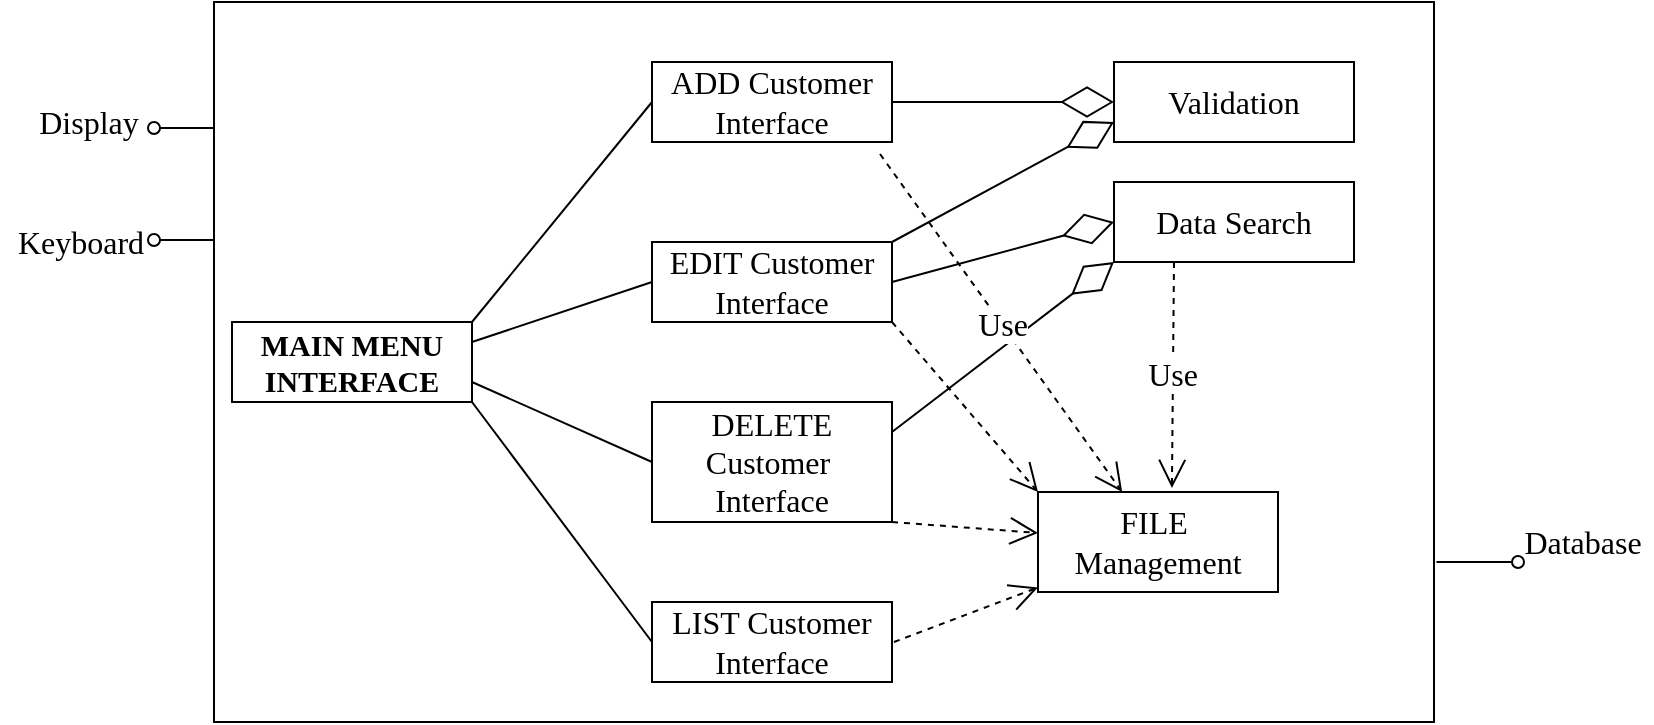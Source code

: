 <mxfile version="13.7.9" type="github">
  <diagram id="k_rvptiCXdyw7t8qA_9R" name="Page-1">
    <mxGraphModel dx="1422" dy="745" grid="1" gridSize="10" guides="1" tooltips="1" connect="1" arrows="1" fold="1" page="1" pageScale="1" pageWidth="827" pageHeight="1169" math="0" shadow="0">
      <root>
        <mxCell id="0" />
        <mxCell id="1" parent="0" />
        <mxCell id="e9bSdHwQU14s3PVtKzrs-24" value="" style="rounded=0;whiteSpace=wrap;html=1;fontFamily=Times New Roman;fontSize=16;" vertex="1" parent="1">
          <mxGeometry x="108" y="160" width="610" height="360" as="geometry" />
        </mxCell>
        <mxCell id="e9bSdHwQU14s3PVtKzrs-1" value="&lt;font style=&quot;font-size: 15px&quot;&gt;MAIN MENU INTERFACE&lt;/font&gt;" style="rounded=0;whiteSpace=wrap;html=1;fontFamily=Times New Roman;fontStyle=1" vertex="1" parent="1">
          <mxGeometry x="117" y="320" width="120" height="40" as="geometry" />
        </mxCell>
        <mxCell id="e9bSdHwQU14s3PVtKzrs-2" value="ADD Customer&lt;br&gt;Interface" style="rounded=0;whiteSpace=wrap;html=1;fontFamily=Times New Roman;fontSize=16;" vertex="1" parent="1">
          <mxGeometry x="327" y="190" width="120" height="40" as="geometry" />
        </mxCell>
        <mxCell id="e9bSdHwQU14s3PVtKzrs-3" value="&lt;font style=&quot;font-size: 16px&quot;&gt;EDIT Customer&lt;br&gt;Interface&lt;/font&gt;" style="rounded=0;whiteSpace=wrap;html=1;fontFamily=Times New Roman;" vertex="1" parent="1">
          <mxGeometry x="327" y="280" width="120" height="40" as="geometry" />
        </mxCell>
        <mxCell id="e9bSdHwQU14s3PVtKzrs-4" value="&lt;font style=&quot;font-size: 16px&quot;&gt;LIST Customer&lt;br&gt;Interface&lt;/font&gt;" style="rounded=0;whiteSpace=wrap;html=1;fontFamily=Times New Roman;" vertex="1" parent="1">
          <mxGeometry x="327" y="460" width="120" height="40" as="geometry" />
        </mxCell>
        <mxCell id="e9bSdHwQU14s3PVtKzrs-5" value="&lt;font style=&quot;font-size: 16px&quot;&gt;DELETE Customer&amp;nbsp;&lt;br&gt;Interface&lt;/font&gt;" style="rounded=0;whiteSpace=wrap;html=1;fontFamily=Times New Roman;" vertex="1" parent="1">
          <mxGeometry x="327" y="360" width="120" height="60" as="geometry" />
        </mxCell>
        <mxCell id="e9bSdHwQU14s3PVtKzrs-6" value="Validation" style="rounded=0;whiteSpace=wrap;html=1;fontFamily=Times New Roman;fontSize=16;" vertex="1" parent="1">
          <mxGeometry x="558" y="190" width="120" height="40" as="geometry" />
        </mxCell>
        <mxCell id="e9bSdHwQU14s3PVtKzrs-8" value="Data Search" style="rounded=0;whiteSpace=wrap;html=1;fontFamily=Times New Roman;fontSize=16;" vertex="1" parent="1">
          <mxGeometry x="558" y="250" width="120" height="40" as="geometry" />
        </mxCell>
        <mxCell id="e9bSdHwQU14s3PVtKzrs-10" value="FILE&amp;nbsp; Management" style="rounded=0;whiteSpace=wrap;html=1;fontFamily=Times New Roman;fontSize=16;" vertex="1" parent="1">
          <mxGeometry x="520" y="405" width="120" height="50" as="geometry" />
        </mxCell>
        <mxCell id="e9bSdHwQU14s3PVtKzrs-11" value="" style="endArrow=none;html=1;fontFamily=Times New Roman;fontSize=16;entryX=0;entryY=0.5;entryDx=0;entryDy=0;exitX=1;exitY=0;exitDx=0;exitDy=0;" edge="1" parent="1" source="e9bSdHwQU14s3PVtKzrs-1" target="e9bSdHwQU14s3PVtKzrs-2">
          <mxGeometry width="50" height="50" relative="1" as="geometry">
            <mxPoint x="237" y="330" as="sourcePoint" />
            <mxPoint x="287" y="280" as="targetPoint" />
          </mxGeometry>
        </mxCell>
        <mxCell id="e9bSdHwQU14s3PVtKzrs-12" value="" style="endArrow=none;html=1;fontFamily=Times New Roman;fontSize=16;exitX=1;exitY=0.25;exitDx=0;exitDy=0;entryX=0;entryY=0.5;entryDx=0;entryDy=0;" edge="1" parent="1" source="e9bSdHwQU14s3PVtKzrs-1" target="e9bSdHwQU14s3PVtKzrs-3">
          <mxGeometry width="50" height="50" relative="1" as="geometry">
            <mxPoint x="310" y="360" as="sourcePoint" />
            <mxPoint x="288" y="310" as="targetPoint" />
          </mxGeometry>
        </mxCell>
        <mxCell id="e9bSdHwQU14s3PVtKzrs-14" value="" style="endArrow=none;html=1;fontFamily=Times New Roman;fontSize=16;entryX=1;entryY=0.75;entryDx=0;entryDy=0;exitX=0;exitY=0.5;exitDx=0;exitDy=0;" edge="1" parent="1" source="e9bSdHwQU14s3PVtKzrs-5" target="e9bSdHwQU14s3PVtKzrs-1">
          <mxGeometry width="50" height="50" relative="1" as="geometry">
            <mxPoint x="428" y="360" as="sourcePoint" />
            <mxPoint x="478" y="310" as="targetPoint" />
          </mxGeometry>
        </mxCell>
        <mxCell id="e9bSdHwQU14s3PVtKzrs-15" value="" style="endArrow=none;html=1;fontFamily=Times New Roman;fontSize=16;entryX=1;entryY=1;entryDx=0;entryDy=0;exitX=0;exitY=0.5;exitDx=0;exitDy=0;" edge="1" parent="1" source="e9bSdHwQU14s3PVtKzrs-4" target="e9bSdHwQU14s3PVtKzrs-1">
          <mxGeometry width="50" height="50" relative="1" as="geometry">
            <mxPoint x="428" y="360" as="sourcePoint" />
            <mxPoint x="478" y="310" as="targetPoint" />
          </mxGeometry>
        </mxCell>
        <mxCell id="e9bSdHwQU14s3PVtKzrs-23" value="" style="endArrow=open;endSize=12;dashed=1;html=1;fontFamily=Times New Roman;fontSize=16;exitX=0.95;exitY=1.15;exitDx=0;exitDy=0;exitPerimeter=0;" edge="1" parent="1" target="e9bSdHwQU14s3PVtKzrs-10">
          <mxGeometry width="50" height="50" relative="1" as="geometry">
            <mxPoint x="448" y="480" as="sourcePoint" />
            <mxPoint x="478" y="310" as="targetPoint" />
          </mxGeometry>
        </mxCell>
        <mxCell id="e9bSdHwQU14s3PVtKzrs-27" value="" style="endArrow=none;html=1;fontFamily=Times New Roman;fontSize=16;entryX=0;entryY=0.175;entryDx=0;entryDy=0;entryPerimeter=0;startArrow=oval;startFill=0;" edge="1" parent="1" target="e9bSdHwQU14s3PVtKzrs-24">
          <mxGeometry width="50" height="50" relative="1" as="geometry">
            <mxPoint x="78" y="223" as="sourcePoint" />
            <mxPoint x="478" y="310" as="targetPoint" />
          </mxGeometry>
        </mxCell>
        <mxCell id="e9bSdHwQU14s3PVtKzrs-29" value="" style="endArrow=none;html=1;fontFamily=Times New Roman;fontSize=16;entryX=0;entryY=0.175;entryDx=0;entryDy=0;entryPerimeter=0;startArrow=oval;startFill=0;" edge="1" parent="1">
          <mxGeometry width="50" height="50" relative="1" as="geometry">
            <mxPoint x="78" y="279" as="sourcePoint" />
            <mxPoint x="108" y="279" as="targetPoint" />
          </mxGeometry>
        </mxCell>
        <mxCell id="e9bSdHwQU14s3PVtKzrs-30" value="Display" style="text;html=1;resizable=0;autosize=1;align=center;verticalAlign=middle;points=[];fillColor=none;strokeColor=none;rounded=0;fontFamily=Times New Roman;fontSize=16;" vertex="1" parent="1">
          <mxGeometry x="10" y="210" width="70" height="20" as="geometry" />
        </mxCell>
        <mxCell id="e9bSdHwQU14s3PVtKzrs-31" value="Keyboard" style="text;html=1;resizable=0;autosize=1;align=center;verticalAlign=middle;points=[];fillColor=none;strokeColor=none;rounded=0;fontFamily=Times New Roman;fontSize=16;" vertex="1" parent="1">
          <mxGeometry x="1" y="270" width="80" height="20" as="geometry" />
        </mxCell>
        <mxCell id="e9bSdHwQU14s3PVtKzrs-34" value="" style="endArrow=none;html=1;fontFamily=Times New Roman;fontSize=16;entryX=1.002;entryY=0.414;entryDx=0;entryDy=0;entryPerimeter=0;startArrow=oval;startFill=0;" edge="1" parent="1">
          <mxGeometry width="50" height="50" relative="1" as="geometry">
            <mxPoint x="760" y="440" as="sourcePoint" />
            <mxPoint x="719.22" y="440.04" as="targetPoint" />
          </mxGeometry>
        </mxCell>
        <mxCell id="e9bSdHwQU14s3PVtKzrs-35" value="Database" style="text;html=1;resizable=0;autosize=1;align=center;verticalAlign=middle;points=[];fillColor=none;strokeColor=none;rounded=0;fontFamily=Times New Roman;fontSize=16;" vertex="1" parent="1">
          <mxGeometry x="757" y="420" width="70" height="20" as="geometry" />
        </mxCell>
        <mxCell id="e9bSdHwQU14s3PVtKzrs-37" value="" style="endArrow=open;endSize=12;dashed=1;html=1;fontFamily=Times New Roman;fontSize=16;exitX=1;exitY=1;exitDx=0;exitDy=0;entryX=0;entryY=0;entryDx=0;entryDy=0;" edge="1" parent="1" source="e9bSdHwQU14s3PVtKzrs-3" target="e9bSdHwQU14s3PVtKzrs-10">
          <mxGeometry width="50" height="50" relative="1" as="geometry">
            <mxPoint x="440" y="260" as="sourcePoint" />
            <mxPoint x="390" y="310" as="targetPoint" />
          </mxGeometry>
        </mxCell>
        <mxCell id="e9bSdHwQU14s3PVtKzrs-38" value="" style="endArrow=open;endSize=12;dashed=1;html=1;fontFamily=Times New Roman;fontSize=16;exitX=1;exitY=1;exitDx=0;exitDy=0;" edge="1" parent="1" source="e9bSdHwQU14s3PVtKzrs-5" target="e9bSdHwQU14s3PVtKzrs-10">
          <mxGeometry width="50" height="50" relative="1" as="geometry">
            <mxPoint x="440" y="260" as="sourcePoint" />
            <mxPoint x="450" y="300" as="targetPoint" />
            <Array as="points" />
          </mxGeometry>
        </mxCell>
        <mxCell id="e9bSdHwQU14s3PVtKzrs-39" value="" style="endArrow=diamondThin;endFill=0;endSize=24;html=1;fontFamily=Times New Roman;fontSize=16;entryX=0;entryY=0.5;entryDx=0;entryDy=0;exitX=1;exitY=0.5;exitDx=0;exitDy=0;" edge="1" parent="1" source="e9bSdHwQU14s3PVtKzrs-2" target="e9bSdHwQU14s3PVtKzrs-6">
          <mxGeometry width="160" relative="1" as="geometry">
            <mxPoint x="330" y="250" as="sourcePoint" />
            <mxPoint x="490" y="250" as="targetPoint" />
            <Array as="points" />
          </mxGeometry>
        </mxCell>
        <mxCell id="e9bSdHwQU14s3PVtKzrs-40" value="" style="endArrow=diamondThin;endFill=0;endSize=24;html=1;fontFamily=Times New Roman;fontSize=16;entryX=0;entryY=0.75;entryDx=0;entryDy=0;exitX=1;exitY=0;exitDx=0;exitDy=0;" edge="1" parent="1" source="e9bSdHwQU14s3PVtKzrs-3" target="e9bSdHwQU14s3PVtKzrs-6">
          <mxGeometry width="160" relative="1" as="geometry">
            <mxPoint x="330" y="250" as="sourcePoint" />
            <mxPoint x="490" y="250" as="targetPoint" />
          </mxGeometry>
        </mxCell>
        <mxCell id="e9bSdHwQU14s3PVtKzrs-41" value="" style="endArrow=diamondThin;endFill=0;endSize=24;html=1;fontFamily=Times New Roman;fontSize=16;entryX=0;entryY=0.5;entryDx=0;entryDy=0;exitX=1;exitY=0.5;exitDx=0;exitDy=0;" edge="1" parent="1" source="e9bSdHwQU14s3PVtKzrs-3" target="e9bSdHwQU14s3PVtKzrs-8">
          <mxGeometry width="160" relative="1" as="geometry">
            <mxPoint x="330" y="250" as="sourcePoint" />
            <mxPoint x="490" y="250" as="targetPoint" />
          </mxGeometry>
        </mxCell>
        <mxCell id="e9bSdHwQU14s3PVtKzrs-42" value="" style="endArrow=diamondThin;endFill=0;endSize=24;html=1;fontFamily=Times New Roman;fontSize=16;entryX=0;entryY=1;entryDx=0;entryDy=0;exitX=1;exitY=0.25;exitDx=0;exitDy=0;" edge="1" parent="1" source="e9bSdHwQU14s3PVtKzrs-5" target="e9bSdHwQU14s3PVtKzrs-8">
          <mxGeometry width="160" relative="1" as="geometry">
            <mxPoint x="330" y="250" as="sourcePoint" />
            <mxPoint x="490" y="250" as="targetPoint" />
          </mxGeometry>
        </mxCell>
        <mxCell id="e9bSdHwQU14s3PVtKzrs-43" value="Use" style="endArrow=open;endSize=12;dashed=1;html=1;fontFamily=Times New Roman;fontSize=16;exitX=0.25;exitY=1;exitDx=0;exitDy=0;entryX=0.558;entryY=-0.04;entryDx=0;entryDy=0;entryPerimeter=0;" edge="1" parent="1" source="e9bSdHwQU14s3PVtKzrs-8" target="e9bSdHwQU14s3PVtKzrs-10">
          <mxGeometry width="160" relative="1" as="geometry">
            <mxPoint x="330" y="250" as="sourcePoint" />
            <mxPoint x="490" y="250" as="targetPoint" />
          </mxGeometry>
        </mxCell>
        <mxCell id="e9bSdHwQU14s3PVtKzrs-44" value="Use" style="endArrow=open;endSize=12;dashed=1;html=1;fontFamily=Times New Roman;fontSize=16;exitX=0.95;exitY=1.15;exitDx=0;exitDy=0;exitPerimeter=0;" edge="1" parent="1" source="e9bSdHwQU14s3PVtKzrs-2" target="e9bSdHwQU14s3PVtKzrs-10">
          <mxGeometry width="160" relative="1" as="geometry">
            <mxPoint x="490" y="250" as="sourcePoint" />
            <mxPoint x="330" y="250" as="targetPoint" />
          </mxGeometry>
        </mxCell>
      </root>
    </mxGraphModel>
  </diagram>
</mxfile>

